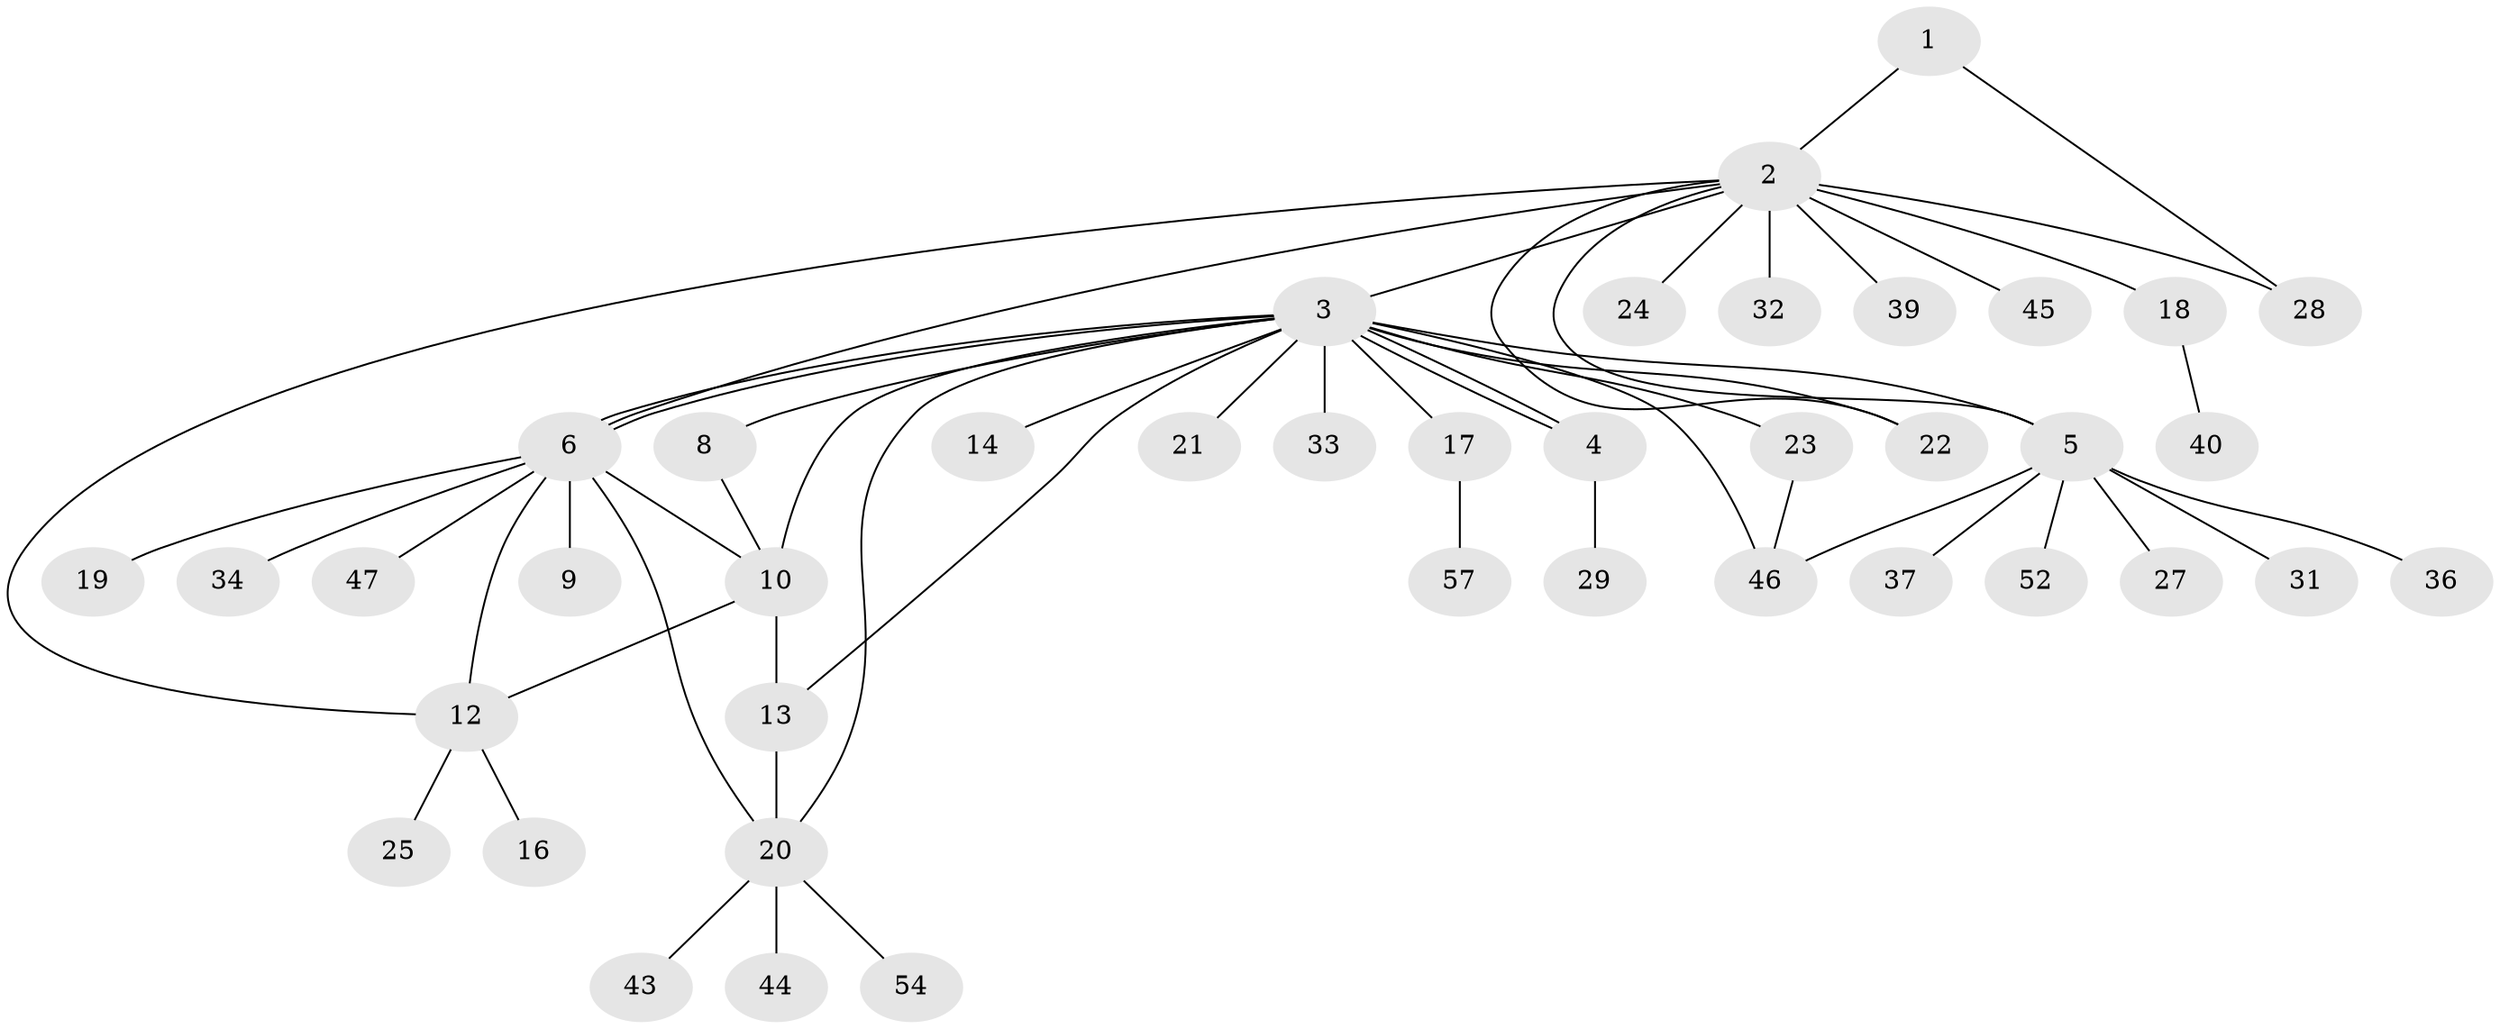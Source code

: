 // Generated by graph-tools (version 1.1) at 2025/51/02/27/25 19:51:54]
// undirected, 41 vertices, 55 edges
graph export_dot {
graph [start="1"]
  node [color=gray90,style=filled];
  1 [super="+7"];
  2 [super="+51"];
  3 [super="+48"];
  4 [super="+11"];
  5 [super="+58"];
  6 [super="+56"];
  8 [super="+35"];
  9;
  10 [super="+15"];
  12 [super="+38"];
  13 [super="+26"];
  14;
  16;
  17 [super="+30"];
  18 [super="+50"];
  19;
  20 [super="+41"];
  21;
  22 [super="+53"];
  23 [super="+42"];
  24;
  25;
  27;
  28;
  29;
  31;
  32;
  33;
  34;
  36;
  37;
  39;
  40;
  43 [super="+49"];
  44;
  45 [super="+55"];
  46;
  47;
  52;
  54;
  57;
  1 -- 2;
  1 -- 28;
  2 -- 3;
  2 -- 5;
  2 -- 6;
  2 -- 12;
  2 -- 18;
  2 -- 22;
  2 -- 24;
  2 -- 28;
  2 -- 32;
  2 -- 39;
  2 -- 45 [weight=2];
  3 -- 4;
  3 -- 4;
  3 -- 5;
  3 -- 6;
  3 -- 6;
  3 -- 8;
  3 -- 10;
  3 -- 13;
  3 -- 14;
  3 -- 17;
  3 -- 20;
  3 -- 21;
  3 -- 23;
  3 -- 33;
  3 -- 46;
  3 -- 22;
  4 -- 29;
  5 -- 27;
  5 -- 31;
  5 -- 36;
  5 -- 37;
  5 -- 46;
  5 -- 52;
  6 -- 9;
  6 -- 10;
  6 -- 19;
  6 -- 20;
  6 -- 34;
  6 -- 47;
  6 -- 12;
  8 -- 10;
  10 -- 13;
  10 -- 12;
  12 -- 16;
  12 -- 25;
  13 -- 20;
  17 -- 57;
  18 -- 40;
  20 -- 43;
  20 -- 44;
  20 -- 54;
  23 -- 46;
}
